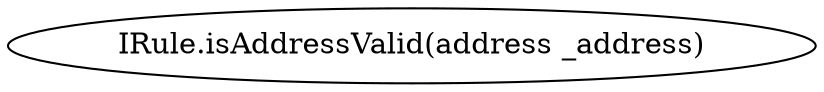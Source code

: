 digraph "" {
	graph [bb="0,0,332.05,36"];
	node [label="\N"];
	"IRule.isAddressValid(address _address)"	 [height=0.5,
		pos="166.02,18",
		width=4.6118];
}
digraph "" {
	graph [bb="0,0,332.05,36"];
	node [label="\N"];
	"IRule.isAddressValid(address _address)"	 [height=0.5,
		pos="166.02,18",
		width=4.6118];
}
digraph "" {
	graph [bb="0,0,332.05,36"];
	node [label="\N"];
	"IRule.isAddressValid(address _address)"	 [height=0.5,
		pos="166.02,18",
		width=4.6118];
}
digraph "" {
	graph [bb="0,0,332.05,36"];
	node [label="\N"];
	"IRule.isAddressValid(address _address)"	 [height=0.5,
		pos="166.02,18",
		width=4.6118];
}
digraph "" {
	graph [bb="0,0,332.05,36"];
	node [label="\N"];
	"IRule.isAddressValid(address _address)"	 [height=0.5,
		pos="166.02,18",
		width=4.6118];
}
